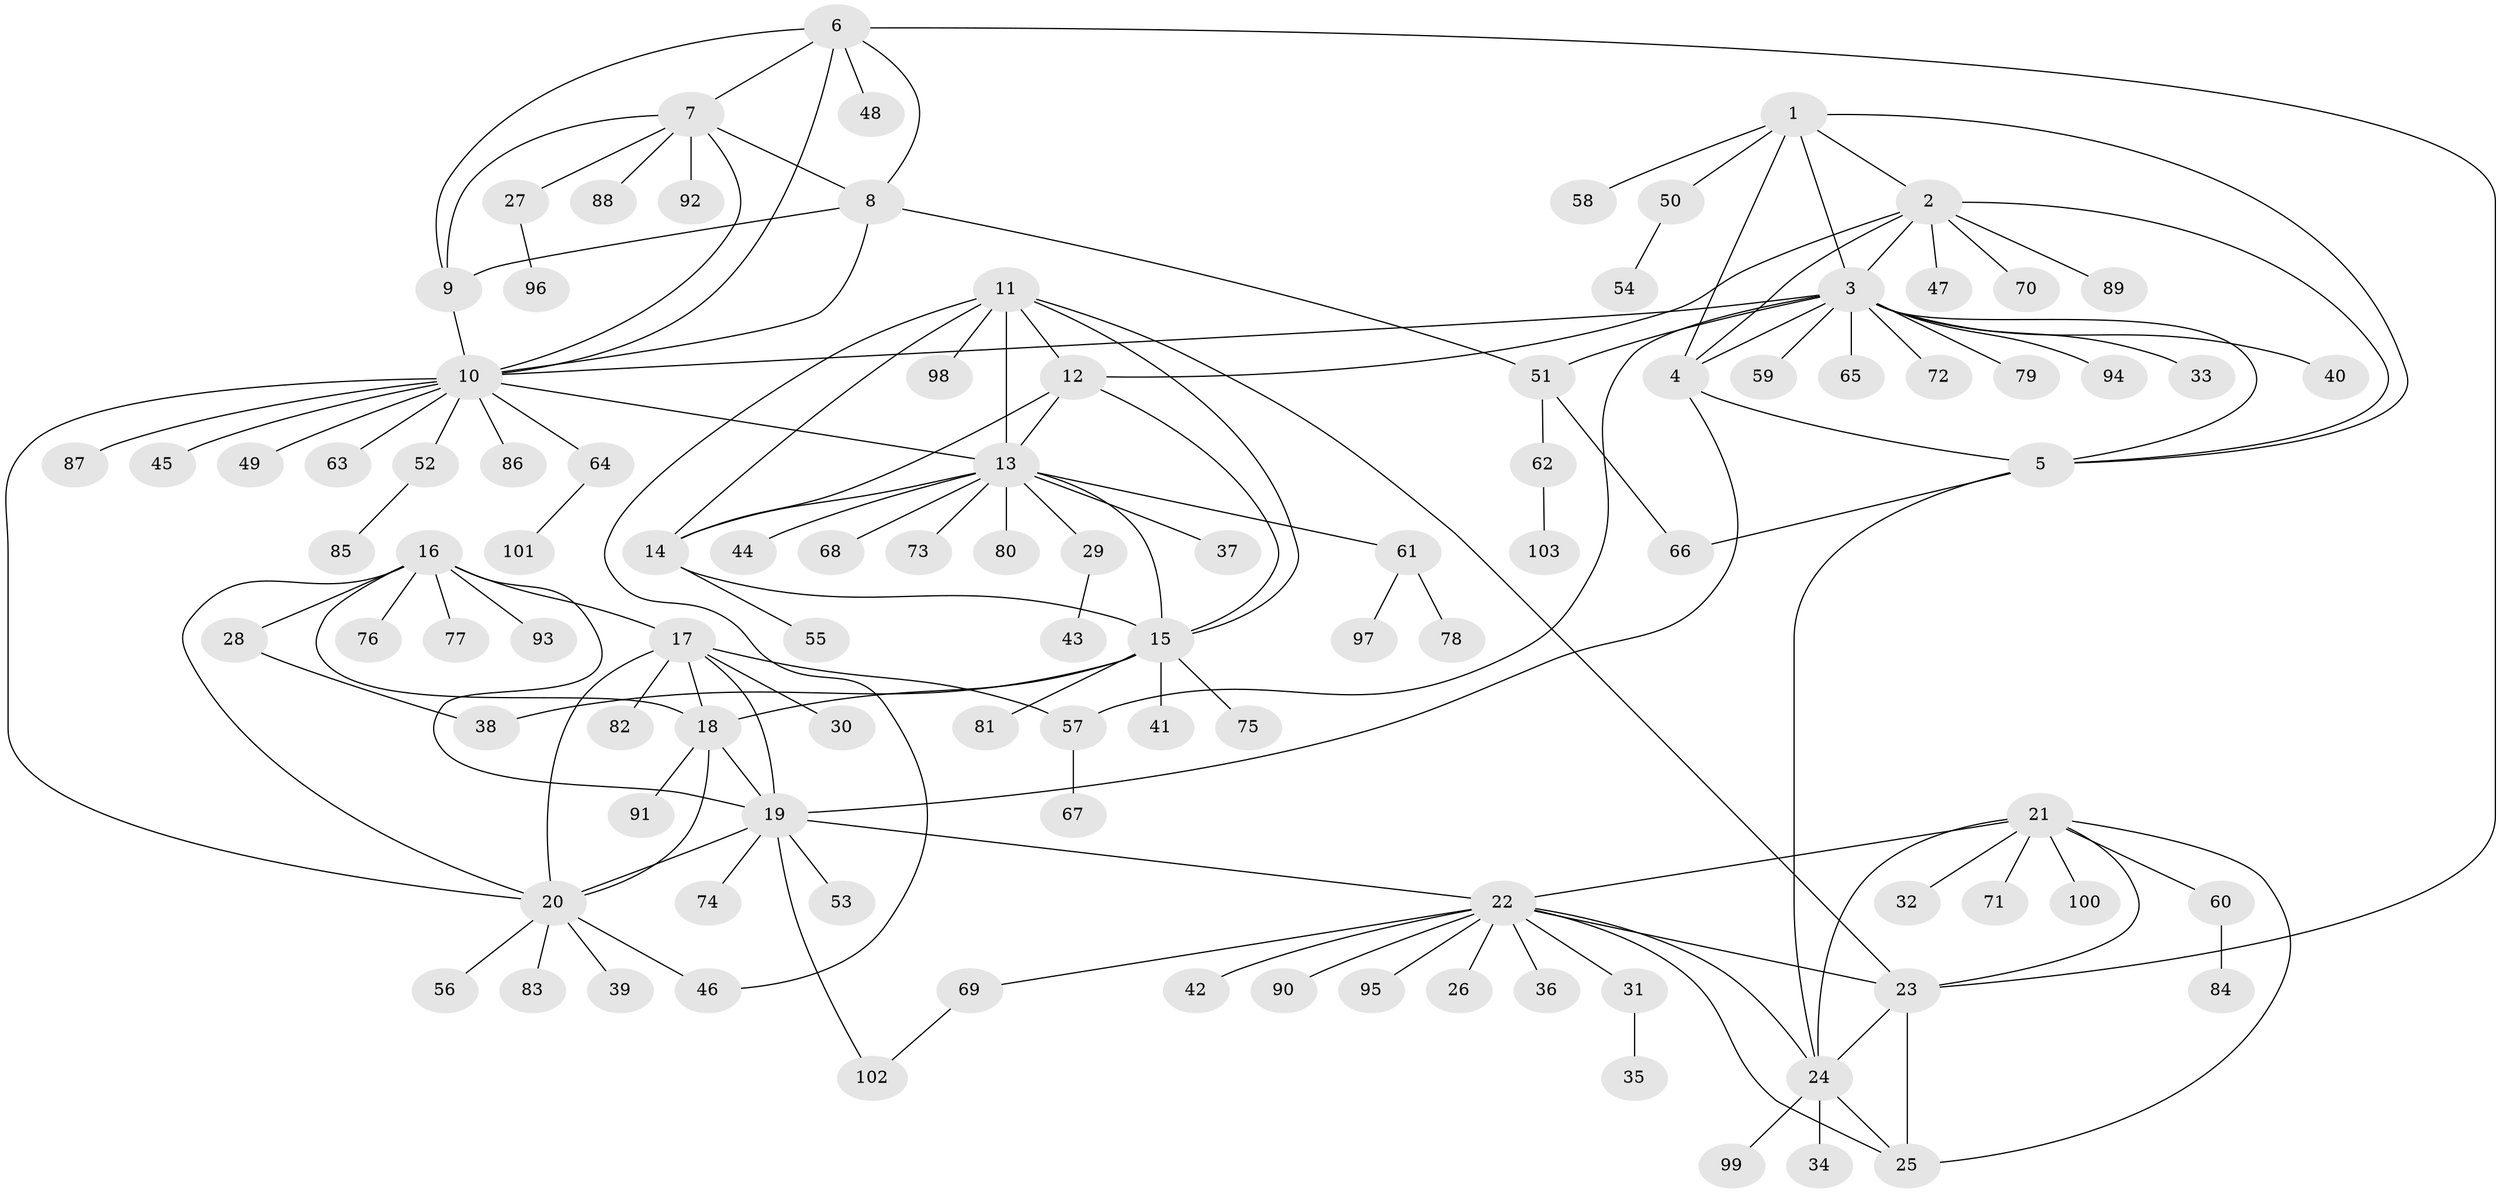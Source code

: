 // Generated by graph-tools (version 1.1) at 2025/56/03/09/25 04:56:01]
// undirected, 103 vertices, 144 edges
graph export_dot {
graph [start="1"]
  node [color=gray90,style=filled];
  1;
  2;
  3;
  4;
  5;
  6;
  7;
  8;
  9;
  10;
  11;
  12;
  13;
  14;
  15;
  16;
  17;
  18;
  19;
  20;
  21;
  22;
  23;
  24;
  25;
  26;
  27;
  28;
  29;
  30;
  31;
  32;
  33;
  34;
  35;
  36;
  37;
  38;
  39;
  40;
  41;
  42;
  43;
  44;
  45;
  46;
  47;
  48;
  49;
  50;
  51;
  52;
  53;
  54;
  55;
  56;
  57;
  58;
  59;
  60;
  61;
  62;
  63;
  64;
  65;
  66;
  67;
  68;
  69;
  70;
  71;
  72;
  73;
  74;
  75;
  76;
  77;
  78;
  79;
  80;
  81;
  82;
  83;
  84;
  85;
  86;
  87;
  88;
  89;
  90;
  91;
  92;
  93;
  94;
  95;
  96;
  97;
  98;
  99;
  100;
  101;
  102;
  103;
  1 -- 2;
  1 -- 3;
  1 -- 4;
  1 -- 5;
  1 -- 50;
  1 -- 58;
  2 -- 3;
  2 -- 4;
  2 -- 5;
  2 -- 12;
  2 -- 47;
  2 -- 70;
  2 -- 89;
  3 -- 4;
  3 -- 5;
  3 -- 10;
  3 -- 33;
  3 -- 40;
  3 -- 51;
  3 -- 57;
  3 -- 59;
  3 -- 65;
  3 -- 72;
  3 -- 79;
  3 -- 94;
  4 -- 5;
  4 -- 19;
  5 -- 24;
  5 -- 66;
  6 -- 7;
  6 -- 8;
  6 -- 9;
  6 -- 10;
  6 -- 23;
  6 -- 48;
  7 -- 8;
  7 -- 9;
  7 -- 10;
  7 -- 27;
  7 -- 88;
  7 -- 92;
  8 -- 9;
  8 -- 10;
  8 -- 51;
  9 -- 10;
  10 -- 13;
  10 -- 20;
  10 -- 45;
  10 -- 49;
  10 -- 52;
  10 -- 63;
  10 -- 64;
  10 -- 86;
  10 -- 87;
  11 -- 12;
  11 -- 13;
  11 -- 14;
  11 -- 15;
  11 -- 23;
  11 -- 46;
  11 -- 98;
  12 -- 13;
  12 -- 14;
  12 -- 15;
  13 -- 14;
  13 -- 15;
  13 -- 29;
  13 -- 37;
  13 -- 44;
  13 -- 61;
  13 -- 68;
  13 -- 73;
  13 -- 80;
  14 -- 15;
  14 -- 55;
  15 -- 18;
  15 -- 38;
  15 -- 41;
  15 -- 75;
  15 -- 81;
  16 -- 17;
  16 -- 18;
  16 -- 19;
  16 -- 20;
  16 -- 28;
  16 -- 76;
  16 -- 77;
  16 -- 93;
  17 -- 18;
  17 -- 19;
  17 -- 20;
  17 -- 30;
  17 -- 57;
  17 -- 82;
  18 -- 19;
  18 -- 20;
  18 -- 91;
  19 -- 20;
  19 -- 22;
  19 -- 53;
  19 -- 74;
  19 -- 102;
  20 -- 39;
  20 -- 46;
  20 -- 56;
  20 -- 83;
  21 -- 22;
  21 -- 23;
  21 -- 24;
  21 -- 25;
  21 -- 32;
  21 -- 60;
  21 -- 71;
  21 -- 100;
  22 -- 23;
  22 -- 24;
  22 -- 25;
  22 -- 26;
  22 -- 31;
  22 -- 36;
  22 -- 42;
  22 -- 69;
  22 -- 90;
  22 -- 95;
  23 -- 24;
  23 -- 25;
  24 -- 25;
  24 -- 34;
  24 -- 99;
  27 -- 96;
  28 -- 38;
  29 -- 43;
  31 -- 35;
  50 -- 54;
  51 -- 62;
  51 -- 66;
  52 -- 85;
  57 -- 67;
  60 -- 84;
  61 -- 78;
  61 -- 97;
  62 -- 103;
  64 -- 101;
  69 -- 102;
}

